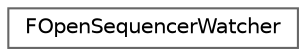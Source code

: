 digraph "Graphical Class Hierarchy"
{
 // INTERACTIVE_SVG=YES
 // LATEX_PDF_SIZE
  bgcolor="transparent";
  edge [fontname=Helvetica,fontsize=10,labelfontname=Helvetica,labelfontsize=10];
  node [fontname=Helvetica,fontsize=10,shape=box,height=0.2,width=0.4];
  rankdir="LR";
  Node0 [id="Node000000",label="FOpenSequencerWatcher",height=0.2,width=0.4,color="grey40", fillcolor="white", style="filled",URL="$d9/dc8/structFOpenSequencerWatcher.html",tooltip="Helper structure to track when an sequencer is opened and closed."];
}
